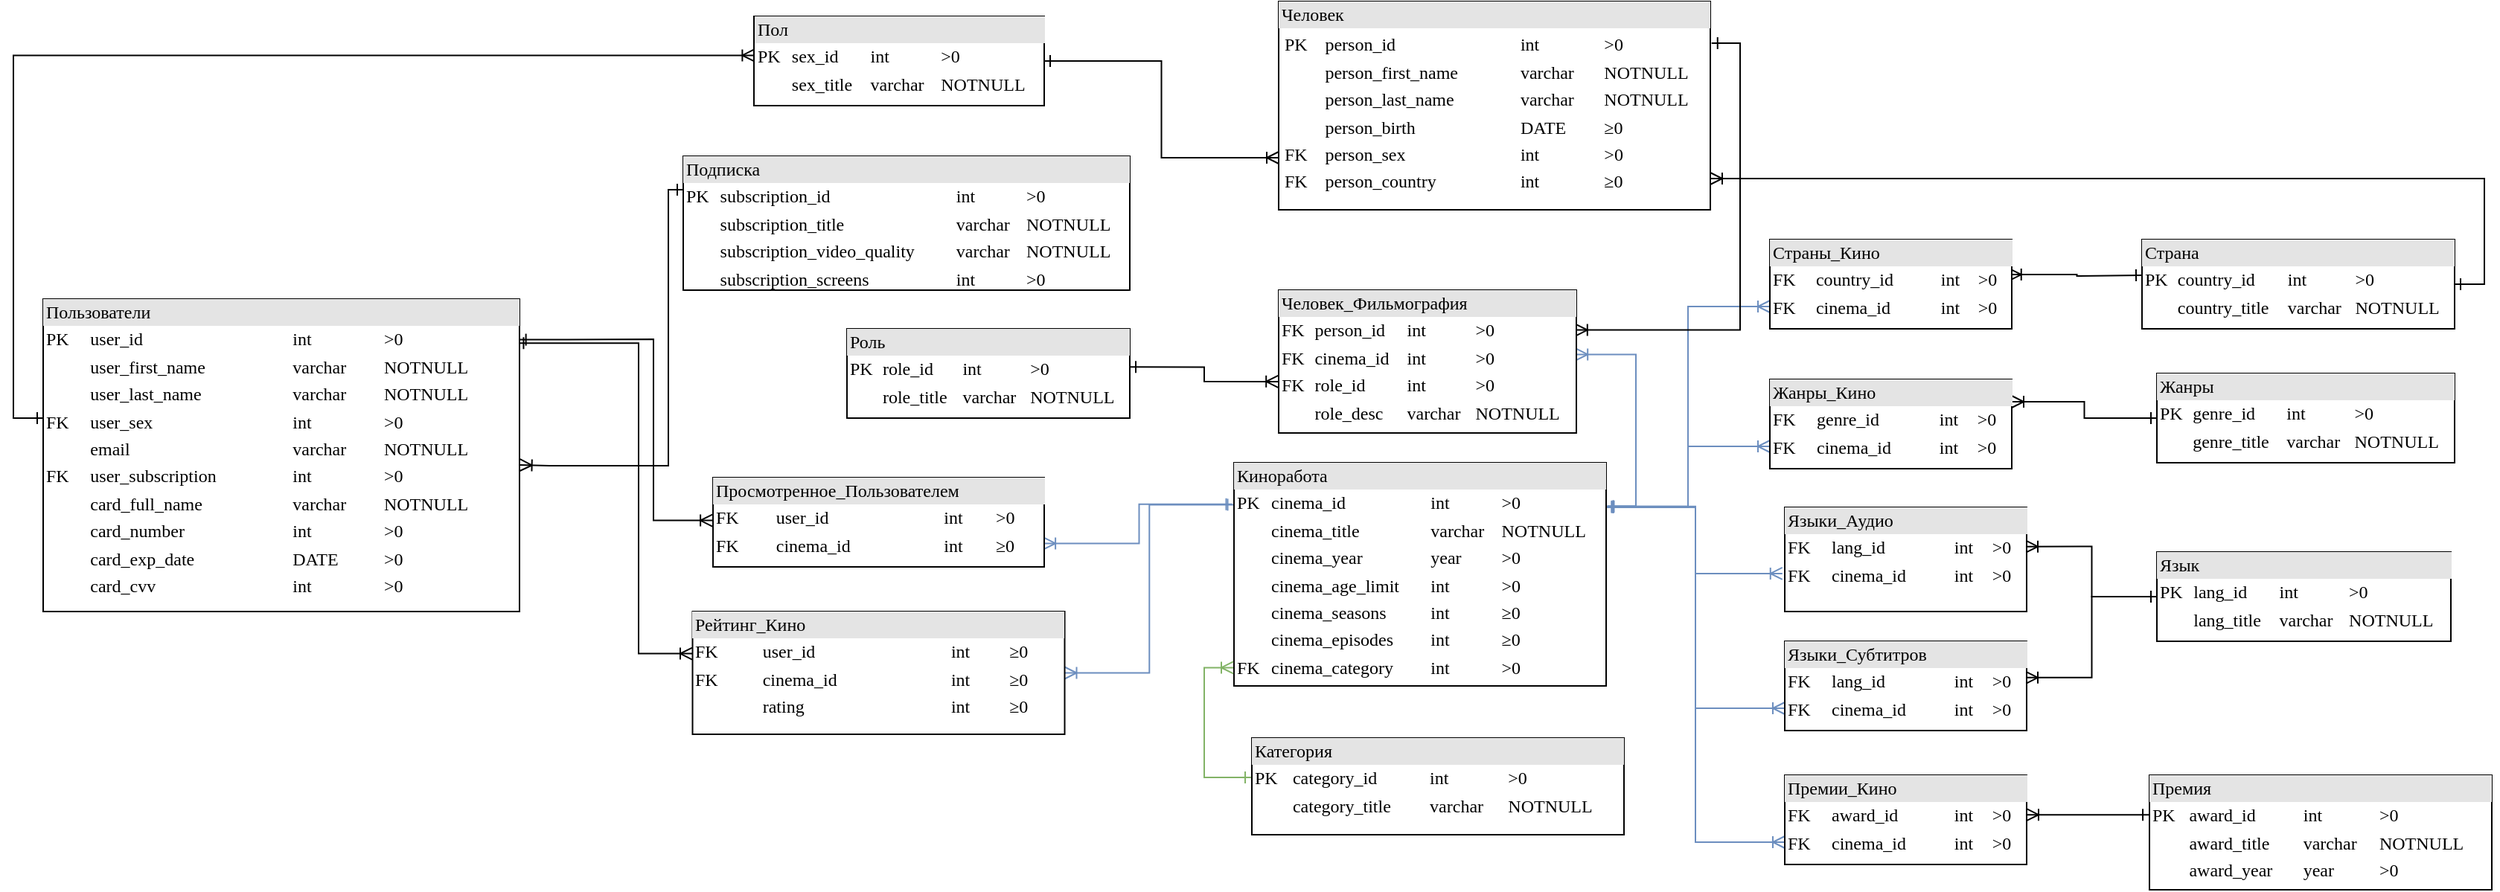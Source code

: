 <mxfile version="15.9.4" type="device"><diagram name="Page-1" id="2ca16b54-16f6-2749-3443-fa8db7711227"><mxGraphModel dx="1639" dy="690" grid="1" gridSize="10" guides="1" tooltips="1" connect="1" arrows="1" fold="1" page="1" pageScale="1" pageWidth="583" pageHeight="413" background="#ffffff" math="0" shadow="0"><root><mxCell id="0"/><mxCell id="1" parent="0"/><mxCell id="HyyU2Zzuvv5bLFLvVean-72" style="edgeStyle=orthogonalEdgeStyle;rounded=0;orthogonalLoop=1;jettySize=auto;html=1;exitX=0;exitY=0.25;exitDx=0;exitDy=0;startArrow=ERone;startFill=0;endArrow=ERoneToMany;endFill=0;entryX=1.001;entryY=0.531;entryDx=0;entryDy=0;entryPerimeter=0;" parent="1" source="2ed32ef02a7f4228-2" target="2ed32ef02a7f4228-7" edge="1"><mxGeometry relative="1" as="geometry"><Array as="points"><mxPoint x="-350" y="-273"/><mxPoint x="-350" y="-88"/><mxPoint x="-430" y="-88"/></Array><mxPoint x="-430" y="-95" as="targetPoint"/></mxGeometry></mxCell><mxCell id="2ed32ef02a7f4228-2" value="&lt;div style=&quot;box-sizing: border-box ; width: 100% ; background: #e4e4e4 ; padding: 2px&quot;&gt;Подписка&lt;/div&gt;&lt;table style=&quot;width: 100% ; font-size: 1em&quot; cellpadding=&quot;2&quot; cellspacing=&quot;0&quot;&gt;&lt;tbody&gt;&lt;tr&gt;&lt;td&gt;PK&lt;/td&gt;&lt;td&gt;subscription_id&lt;br&gt;&lt;/td&gt;&lt;td&gt;int&lt;/td&gt;&lt;td&gt;&amp;gt;0&lt;/td&gt;&lt;/tr&gt;&lt;tr&gt;&lt;td&gt;&lt;br&gt;&lt;/td&gt;&lt;td&gt;subscription_title&lt;br&gt;&lt;/td&gt;&lt;td&gt;varchar&lt;/td&gt;&lt;td&gt;NOTNULL&lt;/td&gt;&lt;/tr&gt;&lt;tr&gt;&lt;td&gt;&lt;/td&gt;&lt;td&gt;subscription_video_quality&lt;br&gt;&lt;/td&gt;&lt;td&gt;varchar&lt;/td&gt;&lt;td&gt;NOTNULL&lt;/td&gt;&lt;/tr&gt;&lt;tr&gt;&lt;td&gt;&lt;br&gt;&lt;/td&gt;&lt;td&gt;subscription_screens&lt;br&gt;&lt;/td&gt;&lt;td&gt;int&lt;/td&gt;&lt;td&gt;&amp;gt;0&lt;/td&gt;&lt;/tr&gt;&lt;/tbody&gt;&lt;/table&gt;" style="verticalAlign=top;align=left;overflow=fill;html=1;rounded=0;shadow=0;comic=0;labelBackgroundColor=none;strokeWidth=1;fontFamily=Verdana;fontSize=12" parent="1" vertex="1"><mxGeometry x="-340" y="-296" width="300" height="90" as="geometry"/></mxCell><mxCell id="HyyU2Zzuvv5bLFLvVean-38" style="edgeStyle=orthogonalEdgeStyle;rounded=0;orthogonalLoop=1;jettySize=auto;html=1;exitX=0;exitY=0.5;exitDx=0;exitDy=0;entryX=0.997;entryY=0.376;entryDx=0;entryDy=0;startArrow=ERone;startFill=0;endArrow=ERoneToMany;endFill=0;entryPerimeter=0;" parent="1" source="2ed32ef02a7f4228-3" target="HyyU2Zzuvv5bLFLvVean-4" edge="1"><mxGeometry relative="1" as="geometry"/></mxCell><mxCell id="HyyU2Zzuvv5bLFLvVean-39" style="edgeStyle=orthogonalEdgeStyle;rounded=0;orthogonalLoop=1;jettySize=auto;html=1;exitX=0;exitY=0.5;exitDx=0;exitDy=0;entryX=0.997;entryY=0.407;entryDx=0;entryDy=0;startArrow=ERone;startFill=0;endArrow=ERoneToMany;endFill=0;entryPerimeter=0;" parent="1" source="2ed32ef02a7f4228-3" target="HyyU2Zzuvv5bLFLvVean-9" edge="1"><mxGeometry relative="1" as="geometry"/></mxCell><mxCell id="2ed32ef02a7f4228-3" value="&lt;div style=&quot;box-sizing: border-box ; width: 100% ; background: #e4e4e4 ; padding: 2px&quot;&gt;Язык&lt;/div&gt;&lt;table style=&quot;width: 100% ; font-size: 1em&quot; cellpadding=&quot;2&quot; cellspacing=&quot;0&quot;&gt;&lt;tbody&gt;&lt;tr&gt;&lt;td&gt;PK&lt;/td&gt;&lt;td&gt;lang_id&lt;br&gt;&lt;/td&gt;&lt;td&gt;int&lt;/td&gt;&lt;td&gt;&amp;gt;0&lt;/td&gt;&lt;/tr&gt;&lt;tr&gt;&lt;td&gt;&lt;/td&gt;&lt;td&gt;lang_title&lt;br&gt;&lt;/td&gt;&lt;td&gt;varchar&lt;/td&gt;&lt;td&gt;NOTNULL&lt;/td&gt;&lt;/tr&gt;&lt;/tbody&gt;&lt;/table&gt;" style="verticalAlign=top;align=left;overflow=fill;html=1;rounded=0;shadow=0;comic=0;labelBackgroundColor=none;strokeWidth=1;fontFamily=Verdana;fontSize=12" parent="1" vertex="1"><mxGeometry x="650" y="-30" width="197.5" height="60" as="geometry"/></mxCell><mxCell id="HyyU2Zzuvv5bLFLvVean-75" style="edgeStyle=orthogonalEdgeStyle;rounded=0;orthogonalLoop=1;jettySize=auto;html=1;exitX=1;exitY=0.5;exitDx=0;exitDy=0;entryX=0;entryY=0.75;entryDx=0;entryDy=0;startArrow=ERone;startFill=0;endArrow=ERoneToMany;endFill=0;" parent="1" source="2ed32ef02a7f4228-4" target="2ed32ef02a7f4228-10" edge="1"><mxGeometry relative="1" as="geometry"/></mxCell><mxCell id="2ed32ef02a7f4228-4" value="&lt;div style=&quot;box-sizing: border-box ; width: 100% ; background: #e4e4e4 ; padding: 2px&quot;&gt;Пол&lt;/div&gt;&lt;table style=&quot;width: 100% ; font-size: 1em&quot; cellpadding=&quot;2&quot; cellspacing=&quot;0&quot;&gt;&lt;tbody&gt;&lt;tr&gt;&lt;td&gt;PK&lt;/td&gt;&lt;td&gt;sex_id&lt;br&gt;&lt;/td&gt;&lt;td&gt;int&lt;/td&gt;&lt;td&gt;&amp;gt;0&lt;/td&gt;&lt;/tr&gt;&lt;tr&gt;&lt;td&gt;&lt;br&gt;&lt;/td&gt;&lt;td&gt;sex_title&lt;br&gt;&lt;/td&gt;&lt;td&gt;varchar&lt;/td&gt;&lt;td&gt;NOTNULL&lt;/td&gt;&lt;/tr&gt;&lt;/tbody&gt;&lt;/table&gt;" style="verticalAlign=top;align=left;overflow=fill;html=1;rounded=0;shadow=0;comic=0;labelBackgroundColor=none;strokeWidth=1;fontFamily=Verdana;fontSize=12" parent="1" vertex="1"><mxGeometry x="-292.5" y="-390" width="195" height="60" as="geometry"/></mxCell><mxCell id="O_-d26kaAeelpaimixtH-3" style="edgeStyle=orthogonalEdgeStyle;rounded=0;orthogonalLoop=1;jettySize=auto;html=1;exitX=-0.001;exitY=0.188;exitDx=0;exitDy=0;startArrow=ERone;startFill=0;endArrow=ERoneToMany;endFill=0;fillColor=#dae8fc;strokeColor=#6c8ebf;exitPerimeter=0;entryX=1;entryY=0.5;entryDx=0;entryDy=0;" parent="1" source="2ed32ef02a7f4228-5" target="HyyU2Zzuvv5bLFLvVean-47" edge="1"><mxGeometry relative="1" as="geometry"><mxPoint x="-70" y="120" as="targetPoint"/></mxGeometry></mxCell><mxCell id="O_-d26kaAeelpaimixtH-5" style="edgeStyle=orthogonalEdgeStyle;rounded=0;orthogonalLoop=1;jettySize=auto;html=1;exitX=1.003;exitY=0.194;exitDx=0;exitDy=0;entryX=0.998;entryY=0.45;entryDx=0;entryDy=0;startArrow=ERone;startFill=0;endArrow=ERoneToMany;endFill=0;fillColor=#dae8fc;strokeColor=#6c8ebf;exitPerimeter=0;entryPerimeter=0;" parent="1" source="2ed32ef02a7f4228-5" target="HyyU2Zzuvv5bLFLvVean-1" edge="1"><mxGeometry relative="1" as="geometry"/></mxCell><mxCell id="O_-d26kaAeelpaimixtH-6" style="edgeStyle=orthogonalEdgeStyle;rounded=0;orthogonalLoop=1;jettySize=auto;html=1;exitX=1.002;exitY=0.199;exitDx=0;exitDy=0;entryX=0;entryY=0.75;entryDx=0;entryDy=0;startArrow=ERone;startFill=0;endArrow=ERoneToMany;endFill=0;fillColor=#dae8fc;strokeColor=#6c8ebf;exitPerimeter=0;" parent="1" source="2ed32ef02a7f4228-5" target="HyyU2Zzuvv5bLFLvVean-8" edge="1"><mxGeometry relative="1" as="geometry"/></mxCell><mxCell id="O_-d26kaAeelpaimixtH-7" style="edgeStyle=orthogonalEdgeStyle;rounded=0;orthogonalLoop=1;jettySize=auto;html=1;exitX=1.005;exitY=0.196;exitDx=0;exitDy=0;entryX=0;entryY=0.75;entryDx=0;entryDy=0;startArrow=ERone;startFill=0;endArrow=ERoneToMany;endFill=0;fillColor=#dae8fc;strokeColor=#6c8ebf;exitPerimeter=0;" parent="1" source="2ed32ef02a7f4228-5" target="HyyU2Zzuvv5bLFLvVean-3" edge="1"><mxGeometry relative="1" as="geometry"/></mxCell><mxCell id="O_-d26kaAeelpaimixtH-8" style="edgeStyle=orthogonalEdgeStyle;rounded=0;orthogonalLoop=1;jettySize=auto;html=1;exitX=0.999;exitY=0.196;exitDx=0;exitDy=0;entryX=-0.01;entryY=0.635;entryDx=0;entryDy=0;entryPerimeter=0;startArrow=ERone;startFill=0;endArrow=ERoneToMany;endFill=0;exitPerimeter=0;fillColor=#dae8fc;strokeColor=#6c8ebf;" parent="1" source="2ed32ef02a7f4228-5" target="HyyU2Zzuvv5bLFLvVean-4" edge="1"><mxGeometry relative="1" as="geometry"/></mxCell><mxCell id="O_-d26kaAeelpaimixtH-10" style="edgeStyle=orthogonalEdgeStyle;rounded=0;orthogonalLoop=1;jettySize=auto;html=1;exitX=-0.005;exitY=0.186;exitDx=0;exitDy=0;entryX=0.998;entryY=0.737;entryDx=0;entryDy=0;entryPerimeter=0;startArrow=ERone;startFill=0;endArrow=ERoneToMany;endFill=0;fillColor=#dae8fc;strokeColor=#6c8ebf;exitPerimeter=0;" parent="1" source="2ed32ef02a7f4228-5" target="HyyU2Zzuvv5bLFLvVean-11" edge="1"><mxGeometry relative="1" as="geometry"/></mxCell><mxCell id="O_-d26kaAeelpaimixtH-13" style="edgeStyle=orthogonalEdgeStyle;rounded=0;orthogonalLoop=1;jettySize=auto;html=1;exitX=0.999;exitY=0.199;exitDx=0;exitDy=0;entryX=0;entryY=0.75;entryDx=0;entryDy=0;startArrow=ERone;startFill=0;endArrow=ERoneToMany;endFill=0;fillColor=#dae8fc;strokeColor=#6c8ebf;exitPerimeter=0;" parent="1" source="2ed32ef02a7f4228-5" target="HyyU2Zzuvv5bLFLvVean-9" edge="1"><mxGeometry relative="1" as="geometry"/></mxCell><mxCell id="O_-d26kaAeelpaimixtH-14" style="edgeStyle=orthogonalEdgeStyle;rounded=0;orthogonalLoop=1;jettySize=auto;html=1;exitX=1.004;exitY=0.199;exitDx=0;exitDy=0;entryX=0;entryY=0.75;entryDx=0;entryDy=0;startArrow=ERone;startFill=0;endArrow=ERoneToMany;endFill=0;fillColor=#dae8fc;strokeColor=#6c8ebf;exitPerimeter=0;" parent="1" source="2ed32ef02a7f4228-5" target="HyyU2Zzuvv5bLFLvVean-6" edge="1"><mxGeometry relative="1" as="geometry"/></mxCell><mxCell id="2ed32ef02a7f4228-5" value="&lt;div style=&quot;box-sizing: border-box ; width: 100% ; background: #e4e4e4 ; padding: 2px&quot;&gt;Киноработа&lt;/div&gt;&lt;table style=&quot;width: 100% ; font-size: 1em&quot; cellpadding=&quot;2&quot; cellspacing=&quot;0&quot;&gt;&lt;tbody&gt;&lt;/tbody&gt;&lt;/table&gt;&lt;table cellpadding=&quot;2&quot; cellspacing=&quot;0&quot; style=&quot;font-size: 1em ; width: 250px&quot;&gt;&lt;tbody&gt;&lt;tr&gt;&lt;td&gt;PK&lt;/td&gt;&lt;td&gt;cinema_id&lt;/td&gt;&lt;td&gt;int&lt;/td&gt;&lt;td&gt;&amp;gt;0&lt;/td&gt;&lt;/tr&gt;&lt;tr&gt;&lt;td&gt;&lt;br&gt;&lt;/td&gt;&lt;td&gt;cinema_title&lt;br&gt;&lt;/td&gt;&lt;td&gt;varchar&lt;/td&gt;&lt;td&gt;NOTNULL&lt;/td&gt;&lt;/tr&gt;&lt;tr&gt;&lt;td&gt;&lt;/td&gt;&lt;td&gt;cinema_year&lt;br&gt;&lt;/td&gt;&lt;td&gt;year&lt;br&gt;&lt;/td&gt;&lt;td&gt;&amp;gt;0&lt;/td&gt;&lt;/tr&gt;&lt;tr&gt;&lt;td&gt;&lt;br&gt;&lt;/td&gt;&lt;td&gt;cinema_age_limit&lt;/td&gt;&lt;td&gt;int&lt;/td&gt;&lt;td&gt;&amp;gt;0&lt;/td&gt;&lt;/tr&gt;&lt;tr&gt;&lt;td&gt;&lt;br&gt;&lt;/td&gt;&lt;td&gt;cinema_seasons&lt;/td&gt;&lt;td&gt;int&lt;/td&gt;&lt;td&gt;≥0&lt;br&gt;&lt;/td&gt;&lt;/tr&gt;&lt;tr&gt;&lt;td&gt;&lt;br&gt;&lt;/td&gt;&lt;td&gt;cinema_episodes&lt;/td&gt;&lt;td&gt;int&lt;/td&gt;&lt;td&gt;≥0&lt;br&gt;&lt;/td&gt;&lt;/tr&gt;&lt;tr&gt;&lt;td&gt;FK&lt;/td&gt;&lt;td&gt;cinema_category&lt;/td&gt;&lt;td&gt;int&lt;/td&gt;&lt;td&gt;&amp;gt;0&lt;/td&gt;&lt;/tr&gt;&lt;/tbody&gt;&lt;/table&gt;" style="verticalAlign=top;align=left;overflow=fill;html=1;rounded=0;shadow=0;comic=0;labelBackgroundColor=none;strokeWidth=1;fontFamily=Verdana;fontSize=12" parent="1" vertex="1"><mxGeometry x="30" y="-90" width="250" height="150" as="geometry"/></mxCell><mxCell id="HyyU2Zzuvv5bLFLvVean-55" style="edgeStyle=orthogonalEdgeStyle;rounded=0;orthogonalLoop=1;jettySize=auto;html=1;entryX=-0.001;entryY=0.343;entryDx=0;entryDy=0;startArrow=ERone;startFill=0;endArrow=ERoneToMany;endFill=0;entryPerimeter=0;exitX=0.996;exitY=0.141;exitDx=0;exitDy=0;exitPerimeter=0;" parent="1" source="2ed32ef02a7f4228-7" target="HyyU2Zzuvv5bLFLvVean-47" edge="1"><mxGeometry relative="1" as="geometry"><Array as="points"><mxPoint x="-370" y="-170"/><mxPoint x="-370" y="38"/></Array><mxPoint x="-450" y="-170" as="sourcePoint"/></mxGeometry></mxCell><mxCell id="HyyU2Zzuvv5bLFLvVean-56" style="edgeStyle=orthogonalEdgeStyle;rounded=0;orthogonalLoop=1;jettySize=auto;html=1;startArrow=ERone;startFill=0;endArrow=ERoneToMany;endFill=0;entryX=-0.002;entryY=0.48;entryDx=0;entryDy=0;entryPerimeter=0;exitX=1.001;exitY=0.13;exitDx=0;exitDy=0;exitPerimeter=0;" parent="1" source="2ed32ef02a7f4228-7" target="HyyU2Zzuvv5bLFLvVean-11" edge="1"><mxGeometry relative="1" as="geometry"><mxPoint x="-360" y="-50" as="targetPoint"/><Array as="points"><mxPoint x="-430" y="-173"/><mxPoint x="-360" y="-173"/><mxPoint x="-360" y="-51"/></Array><mxPoint x="-430" y="-180" as="sourcePoint"/></mxGeometry></mxCell><mxCell id="HyyU2Zzuvv5bLFLvVean-76" style="edgeStyle=orthogonalEdgeStyle;rounded=0;orthogonalLoop=1;jettySize=auto;html=1;exitX=0;exitY=0.381;exitDx=0;exitDy=0;entryX=0.001;entryY=0.437;entryDx=0;entryDy=0;entryPerimeter=0;startArrow=ERone;startFill=0;endArrow=ERoneToMany;endFill=0;exitPerimeter=0;" parent="1" source="2ed32ef02a7f4228-7" target="2ed32ef02a7f4228-4" edge="1"><mxGeometry relative="1" as="geometry"><Array as="points"><mxPoint x="-790" y="-120"/><mxPoint x="-790" y="-364"/></Array></mxGeometry></mxCell><mxCell id="2ed32ef02a7f4228-7" value="&lt;div style=&quot;box-sizing: border-box ; width: 100% ; background: #e4e4e4 ; padding: 2px&quot;&gt;Пользователи&lt;/div&gt;&lt;table style=&quot;width: 100% ; font-size: 1em&quot; cellpadding=&quot;2&quot; cellspacing=&quot;0&quot;&gt;&lt;tbody&gt;&lt;tr&gt;&lt;td&gt;PK&lt;/td&gt;&lt;td&gt;user_id&lt;br&gt;&lt;/td&gt;&lt;td&gt;int&lt;/td&gt;&lt;td&gt;&amp;gt;0&lt;/td&gt;&lt;/tr&gt;&lt;tr&gt;&lt;td&gt;&lt;br&gt;&lt;/td&gt;&lt;td&gt;user_first_name&lt;br&gt;&lt;/td&gt;&lt;td&gt;varchar&lt;/td&gt;&lt;td&gt;NOTNULL&lt;/td&gt;&lt;/tr&gt;&lt;tr&gt;&lt;td&gt;&lt;/td&gt;&lt;td&gt;user_last_name&lt;br&gt;&lt;/td&gt;&lt;td&gt;varchar&lt;/td&gt;&lt;td&gt;NOTNULL&lt;/td&gt;&lt;/tr&gt;&lt;tr&gt;&lt;td&gt;FK&lt;/td&gt;&lt;td&gt;user_sex&lt;br&gt;&lt;/td&gt;&lt;td&gt;int&lt;/td&gt;&lt;td&gt;&amp;gt;0&lt;/td&gt;&lt;/tr&gt;&lt;tr&gt;&lt;td&gt;&lt;br&gt;&lt;/td&gt;&lt;td&gt;email&lt;/td&gt;&lt;td&gt;varchar&lt;br&gt;&lt;/td&gt;&lt;td&gt;NOTNULL&lt;br&gt;&lt;/td&gt;&lt;/tr&gt;&lt;tr&gt;&lt;td&gt;FK&lt;/td&gt;&lt;td&gt;user_subscription&lt;br&gt;&lt;/td&gt;&lt;td&gt;int&lt;/td&gt;&lt;td&gt;&amp;gt;0&lt;/td&gt;&lt;/tr&gt;&lt;tr&gt;&lt;td&gt;&lt;br&gt;&lt;/td&gt;&lt;td&gt;card_full_name&lt;/td&gt;&lt;td&gt;varchar&lt;/td&gt;&lt;td&gt;NOTNULL&lt;/td&gt;&lt;/tr&gt;&lt;tr&gt;&lt;td&gt;&lt;br&gt;&lt;/td&gt;&lt;td&gt;card_number&lt;/td&gt;&lt;td&gt;int&lt;/td&gt;&lt;td&gt;&amp;gt;0&lt;/td&gt;&lt;/tr&gt;&lt;tr&gt;&lt;td&gt;&lt;br&gt;&lt;/td&gt;&lt;td&gt;card_exp_date&lt;/td&gt;&lt;td&gt;DATE&lt;/td&gt;&lt;td&gt;&amp;gt;0&lt;/td&gt;&lt;/tr&gt;&lt;tr&gt;&lt;td&gt;&lt;br&gt;&lt;/td&gt;&lt;td&gt;card_cvv&lt;/td&gt;&lt;td&gt;int&lt;/td&gt;&lt;td&gt;&amp;gt;0&lt;/td&gt;&lt;/tr&gt;&lt;/tbody&gt;&lt;/table&gt;" style="verticalAlign=top;align=left;overflow=fill;html=1;rounded=0;shadow=0;comic=0;labelBackgroundColor=none;strokeWidth=1;fontFamily=Verdana;fontSize=12" parent="1" vertex="1"><mxGeometry x="-770" y="-200" width="320" height="210" as="geometry"/></mxCell><mxCell id="HyyU2Zzuvv5bLFLvVean-37" style="edgeStyle=orthogonalEdgeStyle;rounded=0;orthogonalLoop=1;jettySize=auto;html=1;exitX=0;exitY=0.5;exitDx=0;exitDy=0;entryX=1;entryY=0.25;entryDx=0;entryDy=0;startArrow=ERone;startFill=0;endArrow=ERoneToMany;endFill=0;" parent="1" source="2ed32ef02a7f4228-9" target="HyyU2Zzuvv5bLFLvVean-3" edge="1"><mxGeometry relative="1" as="geometry"/></mxCell><mxCell id="2ed32ef02a7f4228-9" value="&lt;div style=&quot;box-sizing: border-box ; width: 100% ; background: #e4e4e4 ; padding: 2px&quot;&gt;Жанры&lt;/div&gt;&lt;table style=&quot;width: 100% ; font-size: 1em&quot; cellpadding=&quot;2&quot; cellspacing=&quot;0&quot;&gt;&lt;tbody&gt;&lt;tr&gt;&lt;td&gt;PK&lt;/td&gt;&lt;td&gt;genre_id&lt;br&gt;&lt;/td&gt;&lt;td&gt;int&lt;/td&gt;&lt;td&gt;&amp;gt;0&lt;/td&gt;&lt;/tr&gt;&lt;tr&gt;&lt;td&gt;&lt;br&gt;&lt;/td&gt;&lt;td&gt;genre_title&lt;br&gt;&lt;/td&gt;&lt;td&gt;varchar&lt;/td&gt;&lt;td&gt;NOTNULL&lt;/td&gt;&lt;/tr&gt;&lt;/tbody&gt;&lt;/table&gt;" style="verticalAlign=top;align=left;overflow=fill;html=1;rounded=0;shadow=0;comic=0;labelBackgroundColor=none;strokeWidth=1;fontFamily=Verdana;fontSize=12" parent="1" vertex="1"><mxGeometry x="650" y="-150" width="200" height="60" as="geometry"/></mxCell><mxCell id="HyyU2Zzuvv5bLFLvVean-13" style="edgeStyle=orthogonalEdgeStyle;rounded=0;orthogonalLoop=1;jettySize=auto;html=1;exitX=1.003;exitY=0.2;exitDx=0;exitDy=0;startArrow=ERone;startFill=0;endArrow=ERoneToMany;endFill=0;exitPerimeter=0;entryX=0.997;entryY=0.279;entryDx=0;entryDy=0;entryPerimeter=0;" parent="1" source="2ed32ef02a7f4228-10" target="HyyU2Zzuvv5bLFLvVean-1" edge="1"><mxGeometry relative="1" as="geometry"><mxPoint x="280" y="-190" as="targetPoint"/></mxGeometry></mxCell><mxCell id="2ed32ef02a7f4228-10" value="&lt;div style=&quot;box-sizing: border-box ; width: 100% ; background: #e4e4e4 ; padding: 2px&quot;&gt;Человек&lt;/div&gt;&lt;table style=&quot;width: 100% ; font-size: 1em&quot; cellpadding=&quot;2&quot; cellspacing=&quot;0&quot;&gt;&lt;tbody&gt;&lt;tr&gt;&lt;td&gt;&lt;table cellpadding=&quot;2&quot; cellspacing=&quot;0&quot; style=&quot;font-size: 1em ; width: 300px&quot;&gt;&lt;tbody&gt;&lt;tr&gt;&lt;td&gt;PK&lt;/td&gt;&lt;td&gt;person_id&lt;br&gt;&lt;/td&gt;&lt;td&gt;int&lt;/td&gt;&lt;td&gt;&amp;gt;0&lt;/td&gt;&lt;/tr&gt;&lt;tr&gt;&lt;td&gt;&lt;br&gt;&lt;/td&gt;&lt;td&gt;person_first_name&lt;br&gt;&lt;/td&gt;&lt;td&gt;varchar&lt;/td&gt;&lt;td&gt;NOTNULL&lt;/td&gt;&lt;/tr&gt;&lt;tr&gt;&lt;td&gt;&lt;/td&gt;&lt;td&gt;person_last_name&lt;br&gt;&lt;/td&gt;&lt;td&gt;varchar&lt;/td&gt;&lt;td&gt;NOTNULL&lt;/td&gt;&lt;/tr&gt;&lt;tr&gt;&lt;td&gt;&lt;br&gt;&lt;/td&gt;&lt;td&gt;person_birth&lt;/td&gt;&lt;td&gt;DATE&lt;/td&gt;&lt;td&gt;≥0&lt;/td&gt;&lt;/tr&gt;&lt;tr&gt;&lt;td&gt;FK&lt;/td&gt;&lt;td&gt;person_sex&lt;br&gt;&lt;/td&gt;&lt;td&gt;int&lt;/td&gt;&lt;td&gt;&amp;gt;0&lt;/td&gt;&lt;/tr&gt;&lt;tr&gt;&lt;td&gt;FK&lt;/td&gt;&lt;td&gt;person_country&lt;br&gt;&lt;/td&gt;&lt;td&gt;int&lt;/td&gt;&lt;td&gt;≥0&lt;/td&gt;&lt;/tr&gt;&lt;/tbody&gt;&lt;/table&gt;&lt;/td&gt;&lt;td&gt;&lt;br&gt;&lt;/td&gt;&lt;/tr&gt;&lt;/tbody&gt;&lt;/table&gt;" style="verticalAlign=top;align=left;overflow=fill;html=1;rounded=0;shadow=0;comic=0;labelBackgroundColor=none;strokeWidth=1;fontFamily=Verdana;fontSize=12" parent="1" vertex="1"><mxGeometry x="60" y="-400" width="290" height="140" as="geometry"/></mxCell><mxCell id="HyyU2Zzuvv5bLFLvVean-74" style="edgeStyle=orthogonalEdgeStyle;rounded=0;orthogonalLoop=1;jettySize=auto;html=1;exitX=1;exitY=0.5;exitDx=0;exitDy=0;entryX=1;entryY=0.85;entryDx=0;entryDy=0;entryPerimeter=0;startArrow=ERone;startFill=0;endArrow=ERoneToMany;endFill=0;" parent="1" source="2ed32ef02a7f4228-11" target="2ed32ef02a7f4228-10" edge="1"><mxGeometry relative="1" as="geometry"/></mxCell><mxCell id="O_-d26kaAeelpaimixtH-4" style="edgeStyle=orthogonalEdgeStyle;rounded=0;orthogonalLoop=1;jettySize=auto;html=1;entryX=0.99;entryY=0.392;entryDx=0;entryDy=0;entryPerimeter=0;startArrow=ERone;startFill=0;endArrow=ERoneToMany;endFill=0;" parent="1" target="HyyU2Zzuvv5bLFLvVean-8" edge="1"><mxGeometry relative="1" as="geometry"><mxPoint x="640" y="-216" as="sourcePoint"/></mxGeometry></mxCell><mxCell id="2ed32ef02a7f4228-11" value="&lt;div style=&quot;box-sizing: border-box ; width: 100% ; background: #e4e4e4 ; padding: 2px&quot;&gt;Страна&lt;/div&gt;&lt;table style=&quot;width: 100% ; font-size: 1em&quot; cellpadding=&quot;2&quot; cellspacing=&quot;0&quot;&gt;&lt;tbody&gt;&lt;tr&gt;&lt;td&gt;PK&lt;/td&gt;&lt;td&gt;country_id&lt;br&gt;&lt;/td&gt;&lt;td&gt;int&lt;/td&gt;&lt;td&gt;&amp;gt;0&lt;/td&gt;&lt;/tr&gt;&lt;tr&gt;&lt;td&gt;&lt;br&gt;&lt;/td&gt;&lt;td&gt;country_title&lt;br&gt;&lt;/td&gt;&lt;td&gt;varchar&lt;/td&gt;&lt;td&gt;NOTNULL&lt;/td&gt;&lt;/tr&gt;&lt;/tbody&gt;&lt;/table&gt;" style="verticalAlign=top;align=left;overflow=fill;html=1;rounded=0;shadow=0;comic=0;labelBackgroundColor=none;strokeWidth=1;fontFamily=Verdana;fontSize=12" parent="1" vertex="1"><mxGeometry x="640" y="-240" width="210" height="60" as="geometry"/></mxCell><mxCell id="O_-d26kaAeelpaimixtH-12" style="edgeStyle=orthogonalEdgeStyle;rounded=0;orthogonalLoop=1;jettySize=auto;html=1;exitX=-0.002;exitY=0.346;exitDx=0;exitDy=0;entryX=1;entryY=0.443;entryDx=0;entryDy=0;entryPerimeter=0;startArrow=ERone;startFill=0;endArrow=ERoneToMany;endFill=0;exitPerimeter=0;" parent="1" source="2ed32ef02a7f4228-12" target="HyyU2Zzuvv5bLFLvVean-6" edge="1"><mxGeometry relative="1" as="geometry"/></mxCell><mxCell id="2ed32ef02a7f4228-12" value="&lt;div style=&quot;box-sizing: border-box ; width: 100% ; background: #e4e4e4 ; padding: 2px&quot;&gt;Премия&lt;/div&gt;&lt;table style=&quot;width: 100% ; font-size: 1em&quot; cellpadding=&quot;2&quot; cellspacing=&quot;0&quot;&gt;&lt;tbody&gt;&lt;tr&gt;&lt;td&gt;PK&lt;/td&gt;&lt;td&gt;award_id&lt;br&gt;&lt;/td&gt;&lt;td&gt;int&lt;/td&gt;&lt;td&gt;&amp;gt;0&lt;/td&gt;&lt;/tr&gt;&lt;tr&gt;&lt;td&gt;&lt;br&gt;&lt;/td&gt;&lt;td&gt;award_title&lt;br&gt;&lt;/td&gt;&lt;td&gt;varchar&lt;/td&gt;&lt;td&gt;NOTNULL&lt;/td&gt;&lt;/tr&gt;&lt;tr&gt;&lt;td&gt;&lt;/td&gt;&lt;td&gt;award_year&lt;br&gt;&lt;/td&gt;&lt;td&gt;year&lt;br&gt;&lt;/td&gt;&lt;td&gt;&amp;gt;0&lt;/td&gt;&lt;/tr&gt;&lt;/tbody&gt;&lt;/table&gt;" style="verticalAlign=top;align=left;overflow=fill;html=1;rounded=0;shadow=0;comic=0;labelBackgroundColor=none;strokeWidth=1;fontFamily=Verdana;fontSize=12" parent="1" vertex="1"><mxGeometry x="645" y="120" width="230" height="77" as="geometry"/></mxCell><mxCell id="HyyU2Zzuvv5bLFLvVean-1" value="&lt;div style=&quot;box-sizing: border-box ; width: 100% ; background: #e4e4e4 ; padding: 2px&quot;&gt;Человек_Фильмография&lt;/div&gt;&lt;table style=&quot;width: 100% ; font-size: 1em&quot; cellpadding=&quot;2&quot; cellspacing=&quot;0&quot;&gt;&lt;tbody&gt;&lt;tr&gt;&lt;td&gt;FK&lt;/td&gt;&lt;td&gt;person_id&lt;br&gt;&lt;/td&gt;&lt;td&gt;int&lt;/td&gt;&lt;td&gt;&amp;gt;0&lt;/td&gt;&lt;/tr&gt;&lt;tr&gt;&lt;td&gt;FK&lt;/td&gt;&lt;td&gt;cinema_id&lt;br&gt;&lt;/td&gt;&lt;td&gt;int&lt;/td&gt;&lt;td&gt;&amp;gt;0&lt;/td&gt;&lt;/tr&gt;&lt;tr&gt;&lt;td&gt;FK&lt;/td&gt;&lt;td&gt;role_id&lt;/td&gt;&lt;td&gt;int&lt;/td&gt;&lt;td&gt;&amp;gt;0&lt;/td&gt;&lt;/tr&gt;&lt;tr&gt;&lt;td&gt;&lt;br&gt;&lt;/td&gt;&lt;td&gt;role_desc&lt;/td&gt;&lt;td&gt;varchar&lt;/td&gt;&lt;td&gt;NOTNULL&lt;/td&gt;&lt;/tr&gt;&lt;/tbody&gt;&lt;/table&gt;" style="verticalAlign=top;align=left;overflow=fill;html=1;rounded=0;shadow=0;comic=0;labelBackgroundColor=none;strokeWidth=1;fontFamily=Verdana;fontSize=12" parent="1" vertex="1"><mxGeometry x="60" y="-206" width="200" height="96" as="geometry"/></mxCell><mxCell id="HyyU2Zzuvv5bLFLvVean-3" value="&lt;div style=&quot;box-sizing: border-box ; width: 100% ; background: #e4e4e4 ; padding: 2px&quot;&gt;Жанры_Кино&lt;/div&gt;&lt;table style=&quot;width: 100% ; font-size: 1em&quot; cellpadding=&quot;2&quot; cellspacing=&quot;0&quot;&gt;&lt;tbody&gt;&lt;tr&gt;&lt;td&gt;FK&lt;/td&gt;&lt;td&gt;genre_id&lt;br&gt;&lt;/td&gt;&lt;td&gt;int&lt;/td&gt;&lt;td&gt;&amp;gt;0&lt;/td&gt;&lt;/tr&gt;&lt;tr&gt;&lt;td&gt;FK&lt;/td&gt;&lt;td&gt;cinema_id&lt;br&gt;&lt;/td&gt;&lt;td&gt;int&lt;/td&gt;&lt;td&gt;&amp;gt;0&lt;/td&gt;&lt;/tr&gt;&lt;/tbody&gt;&lt;/table&gt;" style="verticalAlign=top;align=left;overflow=fill;html=1;rounded=0;shadow=0;comic=0;labelBackgroundColor=none;strokeWidth=1;fontFamily=Verdana;fontSize=12" parent="1" vertex="1"><mxGeometry x="390" y="-146" width="162.5" height="60" as="geometry"/></mxCell><mxCell id="HyyU2Zzuvv5bLFLvVean-4" value="&lt;div style=&quot;box-sizing: border-box ; width: 100% ; background: #e4e4e4 ; padding: 2px&quot;&gt;Языки_Аудио&lt;/div&gt;&lt;table style=&quot;width: 100% ; font-size: 1em&quot; cellpadding=&quot;2&quot; cellspacing=&quot;0&quot;&gt;&lt;tbody&gt;&lt;tr&gt;&lt;td&gt;FK&lt;/td&gt;&lt;td&gt;lang_id&lt;br&gt;&lt;/td&gt;&lt;td&gt;int&lt;/td&gt;&lt;td&gt;&amp;gt;0&lt;/td&gt;&lt;/tr&gt;&lt;tr&gt;&lt;td&gt;FK&lt;/td&gt;&lt;td&gt;cinema_id&lt;br&gt;&lt;/td&gt;&lt;td&gt;int&lt;/td&gt;&lt;td&gt;&amp;gt;0&lt;/td&gt;&lt;/tr&gt;&lt;/tbody&gt;&lt;/table&gt;" style="verticalAlign=top;align=left;overflow=fill;html=1;rounded=0;shadow=0;comic=0;labelBackgroundColor=none;strokeWidth=1;fontFamily=Verdana;fontSize=12" parent="1" vertex="1"><mxGeometry x="400" y="-60" width="162.5" height="70" as="geometry"/></mxCell><mxCell id="HyyU2Zzuvv5bLFLvVean-6" value="&lt;div style=&quot;box-sizing: border-box ; width: 100% ; background: #e4e4e4 ; padding: 2px&quot;&gt;Премии_Кино&lt;/div&gt;&lt;table style=&quot;width: 100% ; font-size: 1em&quot; cellpadding=&quot;2&quot; cellspacing=&quot;0&quot;&gt;&lt;tbody&gt;&lt;tr&gt;&lt;td&gt;FK&lt;/td&gt;&lt;td&gt;award_id&lt;br&gt;&lt;/td&gt;&lt;td&gt;int&lt;/td&gt;&lt;td&gt;&amp;gt;0&lt;/td&gt;&lt;/tr&gt;&lt;tr&gt;&lt;td&gt;FK&lt;/td&gt;&lt;td&gt;cinema_id&lt;br&gt;&lt;/td&gt;&lt;td&gt;int&lt;/td&gt;&lt;td&gt;&amp;gt;0&lt;/td&gt;&lt;/tr&gt;&lt;/tbody&gt;&lt;/table&gt;" style="verticalAlign=top;align=left;overflow=fill;html=1;rounded=0;shadow=0;comic=0;labelBackgroundColor=none;strokeWidth=1;fontFamily=Verdana;fontSize=12" parent="1" vertex="1"><mxGeometry x="400" y="120" width="162.5" height="60" as="geometry"/></mxCell><mxCell id="HyyU2Zzuvv5bLFLvVean-8" value="&lt;div style=&quot;box-sizing: border-box ; width: 100% ; background: #e4e4e4 ; padding: 2px&quot;&gt;Страны_Кино&lt;/div&gt;&lt;table style=&quot;width: 100% ; font-size: 1em&quot; cellpadding=&quot;2&quot; cellspacing=&quot;0&quot;&gt;&lt;tbody&gt;&lt;tr&gt;&lt;td&gt;FK&lt;/td&gt;&lt;td&gt;country_id&lt;br&gt;&lt;/td&gt;&lt;td&gt;int&lt;/td&gt;&lt;td&gt;&amp;gt;0&lt;/td&gt;&lt;/tr&gt;&lt;tr&gt;&lt;td&gt;FK&lt;/td&gt;&lt;td&gt;cinema_id&lt;br&gt;&lt;/td&gt;&lt;td&gt;int&lt;/td&gt;&lt;td&gt;&amp;gt;0&lt;/td&gt;&lt;/tr&gt;&lt;/tbody&gt;&lt;/table&gt;" style="verticalAlign=top;align=left;overflow=fill;html=1;rounded=0;shadow=0;comic=0;labelBackgroundColor=none;strokeWidth=1;fontFamily=Verdana;fontSize=12" parent="1" vertex="1"><mxGeometry x="390" y="-240" width="162.5" height="60" as="geometry"/></mxCell><mxCell id="HyyU2Zzuvv5bLFLvVean-9" value="&lt;div style=&quot;box-sizing: border-box ; width: 100% ; background: #e4e4e4 ; padding: 2px&quot;&gt;Языки_Субтитров&lt;/div&gt;&lt;table style=&quot;width: 100% ; font-size: 1em&quot; cellpadding=&quot;2&quot; cellspacing=&quot;0&quot;&gt;&lt;tbody&gt;&lt;tr&gt;&lt;td&gt;FK&lt;/td&gt;&lt;td&gt;lang_id&lt;br&gt;&lt;/td&gt;&lt;td&gt;int&lt;/td&gt;&lt;td&gt;&amp;gt;0&lt;/td&gt;&lt;/tr&gt;&lt;tr&gt;&lt;td&gt;FK&lt;/td&gt;&lt;td&gt;cinema_id&lt;br&gt;&lt;/td&gt;&lt;td&gt;int&lt;/td&gt;&lt;td&gt;&amp;gt;0&lt;/td&gt;&lt;/tr&gt;&lt;/tbody&gt;&lt;/table&gt;" style="verticalAlign=top;align=left;overflow=fill;html=1;rounded=0;shadow=0;comic=0;labelBackgroundColor=none;strokeWidth=1;fontFamily=Verdana;fontSize=12" parent="1" vertex="1"><mxGeometry x="400" y="30" width="162.5" height="60" as="geometry"/></mxCell><mxCell id="HyyU2Zzuvv5bLFLvVean-11" value="&lt;div style=&quot;box-sizing: border-box ; width: 100% ; background: #e4e4e4 ; padding: 2px&quot;&gt;Просмотренное_Пользователем&lt;/div&gt;&lt;table style=&quot;width: 100% ; font-size: 1em&quot; cellpadding=&quot;2&quot; cellspacing=&quot;0&quot;&gt;&lt;tbody&gt;&lt;tr&gt;&lt;td&gt;FK&lt;/td&gt;&lt;td&gt;user_id&lt;br&gt;&lt;/td&gt;&lt;td&gt;int&lt;/td&gt;&lt;td&gt;&amp;gt;0&lt;/td&gt;&lt;/tr&gt;&lt;tr&gt;&lt;td&gt;FK&lt;/td&gt;&lt;td&gt;cinema_id&lt;br&gt;&lt;/td&gt;&lt;td&gt;int&lt;/td&gt;&lt;td&gt;≥0&lt;/td&gt;&lt;/tr&gt;&lt;/tbody&gt;&lt;/table&gt;" style="verticalAlign=top;align=left;overflow=fill;html=1;rounded=0;shadow=0;comic=0;labelBackgroundColor=none;strokeWidth=1;fontFamily=Verdana;fontSize=12" parent="1" vertex="1"><mxGeometry x="-320" y="-80" width="222.5" height="60" as="geometry"/></mxCell><mxCell id="HyyU2Zzuvv5bLFLvVean-69" style="edgeStyle=orthogonalEdgeStyle;rounded=0;orthogonalLoop=1;jettySize=auto;html=1;exitX=-0.002;exitY=0.408;exitDx=0;exitDy=0;startArrow=ERone;startFill=0;endArrow=ERoneToMany;endFill=0;fillColor=#d5e8d4;strokeColor=#82b366;entryX=-0.002;entryY=0.918;entryDx=0;entryDy=0;entryPerimeter=0;exitPerimeter=0;" parent="1" source="O_-d26kaAeelpaimixtH-1" target="2ed32ef02a7f4228-5" edge="1"><mxGeometry relative="1" as="geometry"><mxPoint x="70" y="278" as="targetPoint"/></mxGeometry></mxCell><mxCell id="HyyU2Zzuvv5bLFLvVean-47" value="&lt;div style=&quot;box-sizing: border-box ; width: 100% ; background: #e4e4e4 ; padding: 2px&quot;&gt;Рейтинг_Кино&lt;/div&gt;&lt;table style=&quot;width: 100% ; font-size: 1em&quot; cellpadding=&quot;2&quot; cellspacing=&quot;0&quot;&gt;&lt;tbody&gt;&lt;tr&gt;&lt;td&gt;FK&lt;/td&gt;&lt;td&gt;user_id&lt;/td&gt;&lt;td&gt;int&lt;/td&gt;&lt;td&gt;≥0&lt;/td&gt;&lt;/tr&gt;&lt;tr&gt;&lt;td&gt;FK&lt;/td&gt;&lt;td&gt;cinema_id&lt;/td&gt;&lt;td&gt;int&lt;/td&gt;&lt;td&gt;≥0&lt;/td&gt;&lt;/tr&gt;&lt;tr&gt;&lt;td&gt;&lt;br&gt;&lt;/td&gt;&lt;td&gt;rating&lt;/td&gt;&lt;td&gt;int&lt;/td&gt;&lt;td&gt;≥0&lt;/td&gt;&lt;/tr&gt;&lt;/tbody&gt;&lt;/table&gt;" style="verticalAlign=top;align=left;overflow=fill;html=1;rounded=0;shadow=0;comic=0;labelBackgroundColor=none;strokeWidth=1;fontFamily=Verdana;fontSize=12" parent="1" vertex="1"><mxGeometry x="-333.75" y="10" width="250" height="82.5" as="geometry"/></mxCell><mxCell id="O_-d26kaAeelpaimixtH-1" value="&lt;div style=&quot;box-sizing: border-box ; width: 100% ; background: #e4e4e4 ; padding: 2px&quot;&gt;Категория&lt;/div&gt;&lt;table style=&quot;width: 100% ; font-size: 1em&quot; cellpadding=&quot;2&quot; cellspacing=&quot;0&quot;&gt;&lt;tbody&gt;&lt;/tbody&gt;&lt;/table&gt;&lt;table cellpadding=&quot;2&quot; cellspacing=&quot;0&quot; style=&quot;font-size: 1em ; width: 250px&quot;&gt;&lt;tbody&gt;&lt;tr&gt;&lt;td&gt;PK&lt;/td&gt;&lt;td&gt;category_id&lt;/td&gt;&lt;td&gt;int&lt;/td&gt;&lt;td&gt;&amp;gt;0&lt;/td&gt;&lt;/tr&gt;&lt;tr&gt;&lt;td&gt;&lt;br&gt;&lt;/td&gt;&lt;td&gt;category_title&lt;br&gt;&lt;/td&gt;&lt;td&gt;varchar&lt;/td&gt;&lt;td&gt;NOTNULL&lt;/td&gt;&lt;/tr&gt;&lt;/tbody&gt;&lt;/table&gt;" style="verticalAlign=top;align=left;overflow=fill;html=1;rounded=0;shadow=0;comic=0;labelBackgroundColor=none;strokeWidth=1;fontFamily=Verdana;fontSize=12" parent="1" vertex="1"><mxGeometry x="42" y="95" width="250" height="65" as="geometry"/></mxCell><mxCell id="VeRS5xkBOjJAaNOnni-0-3" style="edgeStyle=orthogonalEdgeStyle;rounded=0;orthogonalLoop=1;jettySize=auto;html=1;exitX=1;exitY=0.428;exitDx=0;exitDy=0;entryX=-0.002;entryY=0.64;entryDx=0;entryDy=0;entryPerimeter=0;startArrow=ERone;startFill=0;endArrow=ERoneToMany;endFill=0;exitPerimeter=0;" parent="1" source="VeRS5xkBOjJAaNOnni-0-1" target="HyyU2Zzuvv5bLFLvVean-1" edge="1"><mxGeometry relative="1" as="geometry"/></mxCell><mxCell id="VeRS5xkBOjJAaNOnni-0-1" value="&lt;div style=&quot;box-sizing: border-box ; width: 100% ; background: #e4e4e4 ; padding: 2px&quot;&gt;Роль&lt;/div&gt;&lt;table style=&quot;width: 100% ; font-size: 1em&quot; cellpadding=&quot;2&quot; cellspacing=&quot;0&quot;&gt;&lt;tbody&gt;&lt;tr&gt;&lt;td&gt;PK&lt;/td&gt;&lt;td&gt;role_id&lt;br&gt;&lt;/td&gt;&lt;td&gt;int&lt;/td&gt;&lt;td&gt;&amp;gt;0&lt;/td&gt;&lt;/tr&gt;&lt;tr&gt;&lt;td&gt;&lt;br&gt;&lt;/td&gt;&lt;td&gt;role_title&lt;/td&gt;&lt;td&gt;varchar&lt;/td&gt;&lt;td&gt;NOTNULL&lt;/td&gt;&lt;/tr&gt;&lt;/tbody&gt;&lt;/table&gt;" style="verticalAlign=top;align=left;overflow=fill;html=1;rounded=0;shadow=0;comic=0;labelBackgroundColor=none;strokeWidth=1;fontFamily=Verdana;fontSize=12" parent="1" vertex="1"><mxGeometry x="-230" y="-180" width="190" height="60" as="geometry"/></mxCell></root></mxGraphModel></diagram></mxfile>